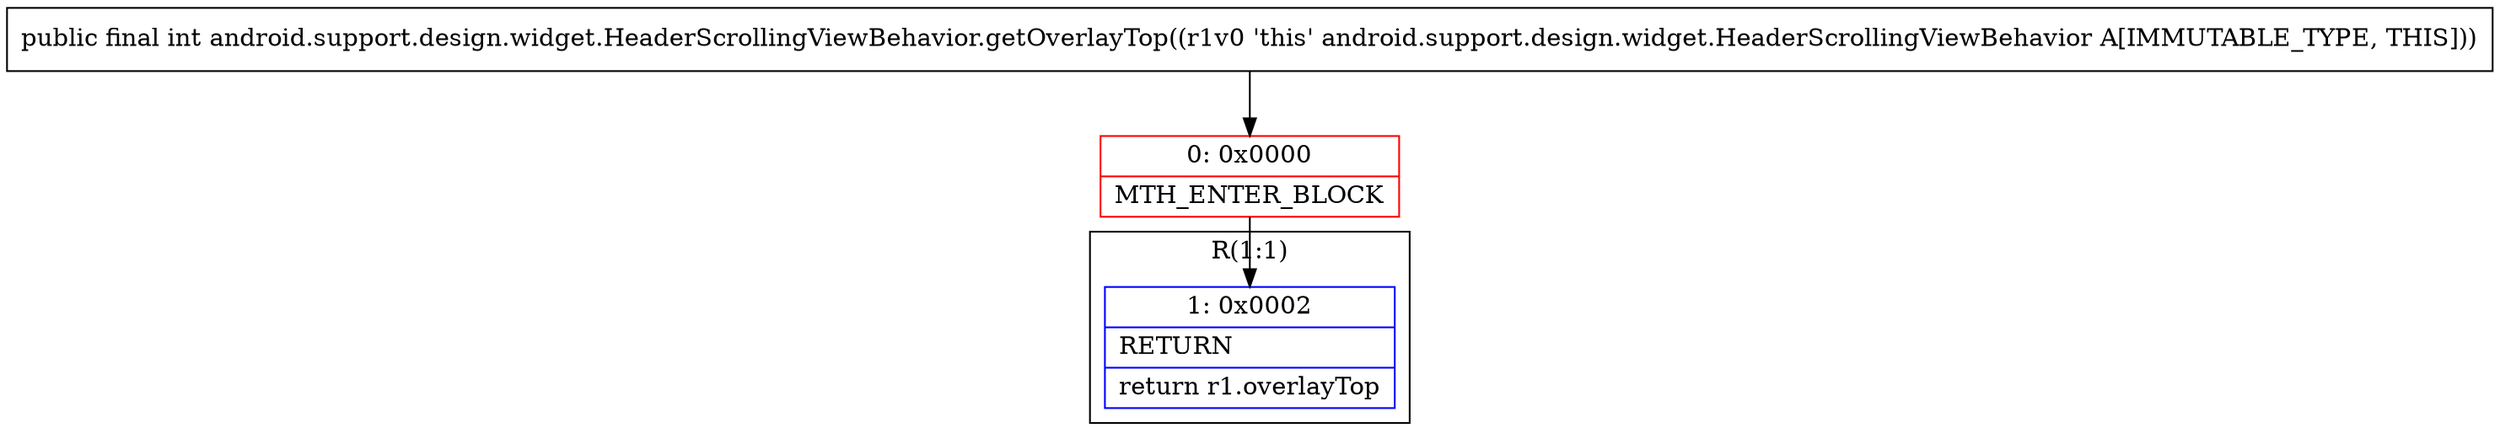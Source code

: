 digraph "CFG forandroid.support.design.widget.HeaderScrollingViewBehavior.getOverlayTop()I" {
subgraph cluster_Region_152679375 {
label = "R(1:1)";
node [shape=record,color=blue];
Node_1 [shape=record,label="{1\:\ 0x0002|RETURN\l|return r1.overlayTop\l}"];
}
Node_0 [shape=record,color=red,label="{0\:\ 0x0000|MTH_ENTER_BLOCK\l}"];
MethodNode[shape=record,label="{public final int android.support.design.widget.HeaderScrollingViewBehavior.getOverlayTop((r1v0 'this' android.support.design.widget.HeaderScrollingViewBehavior A[IMMUTABLE_TYPE, THIS])) }"];
MethodNode -> Node_0;
Node_0 -> Node_1;
}

